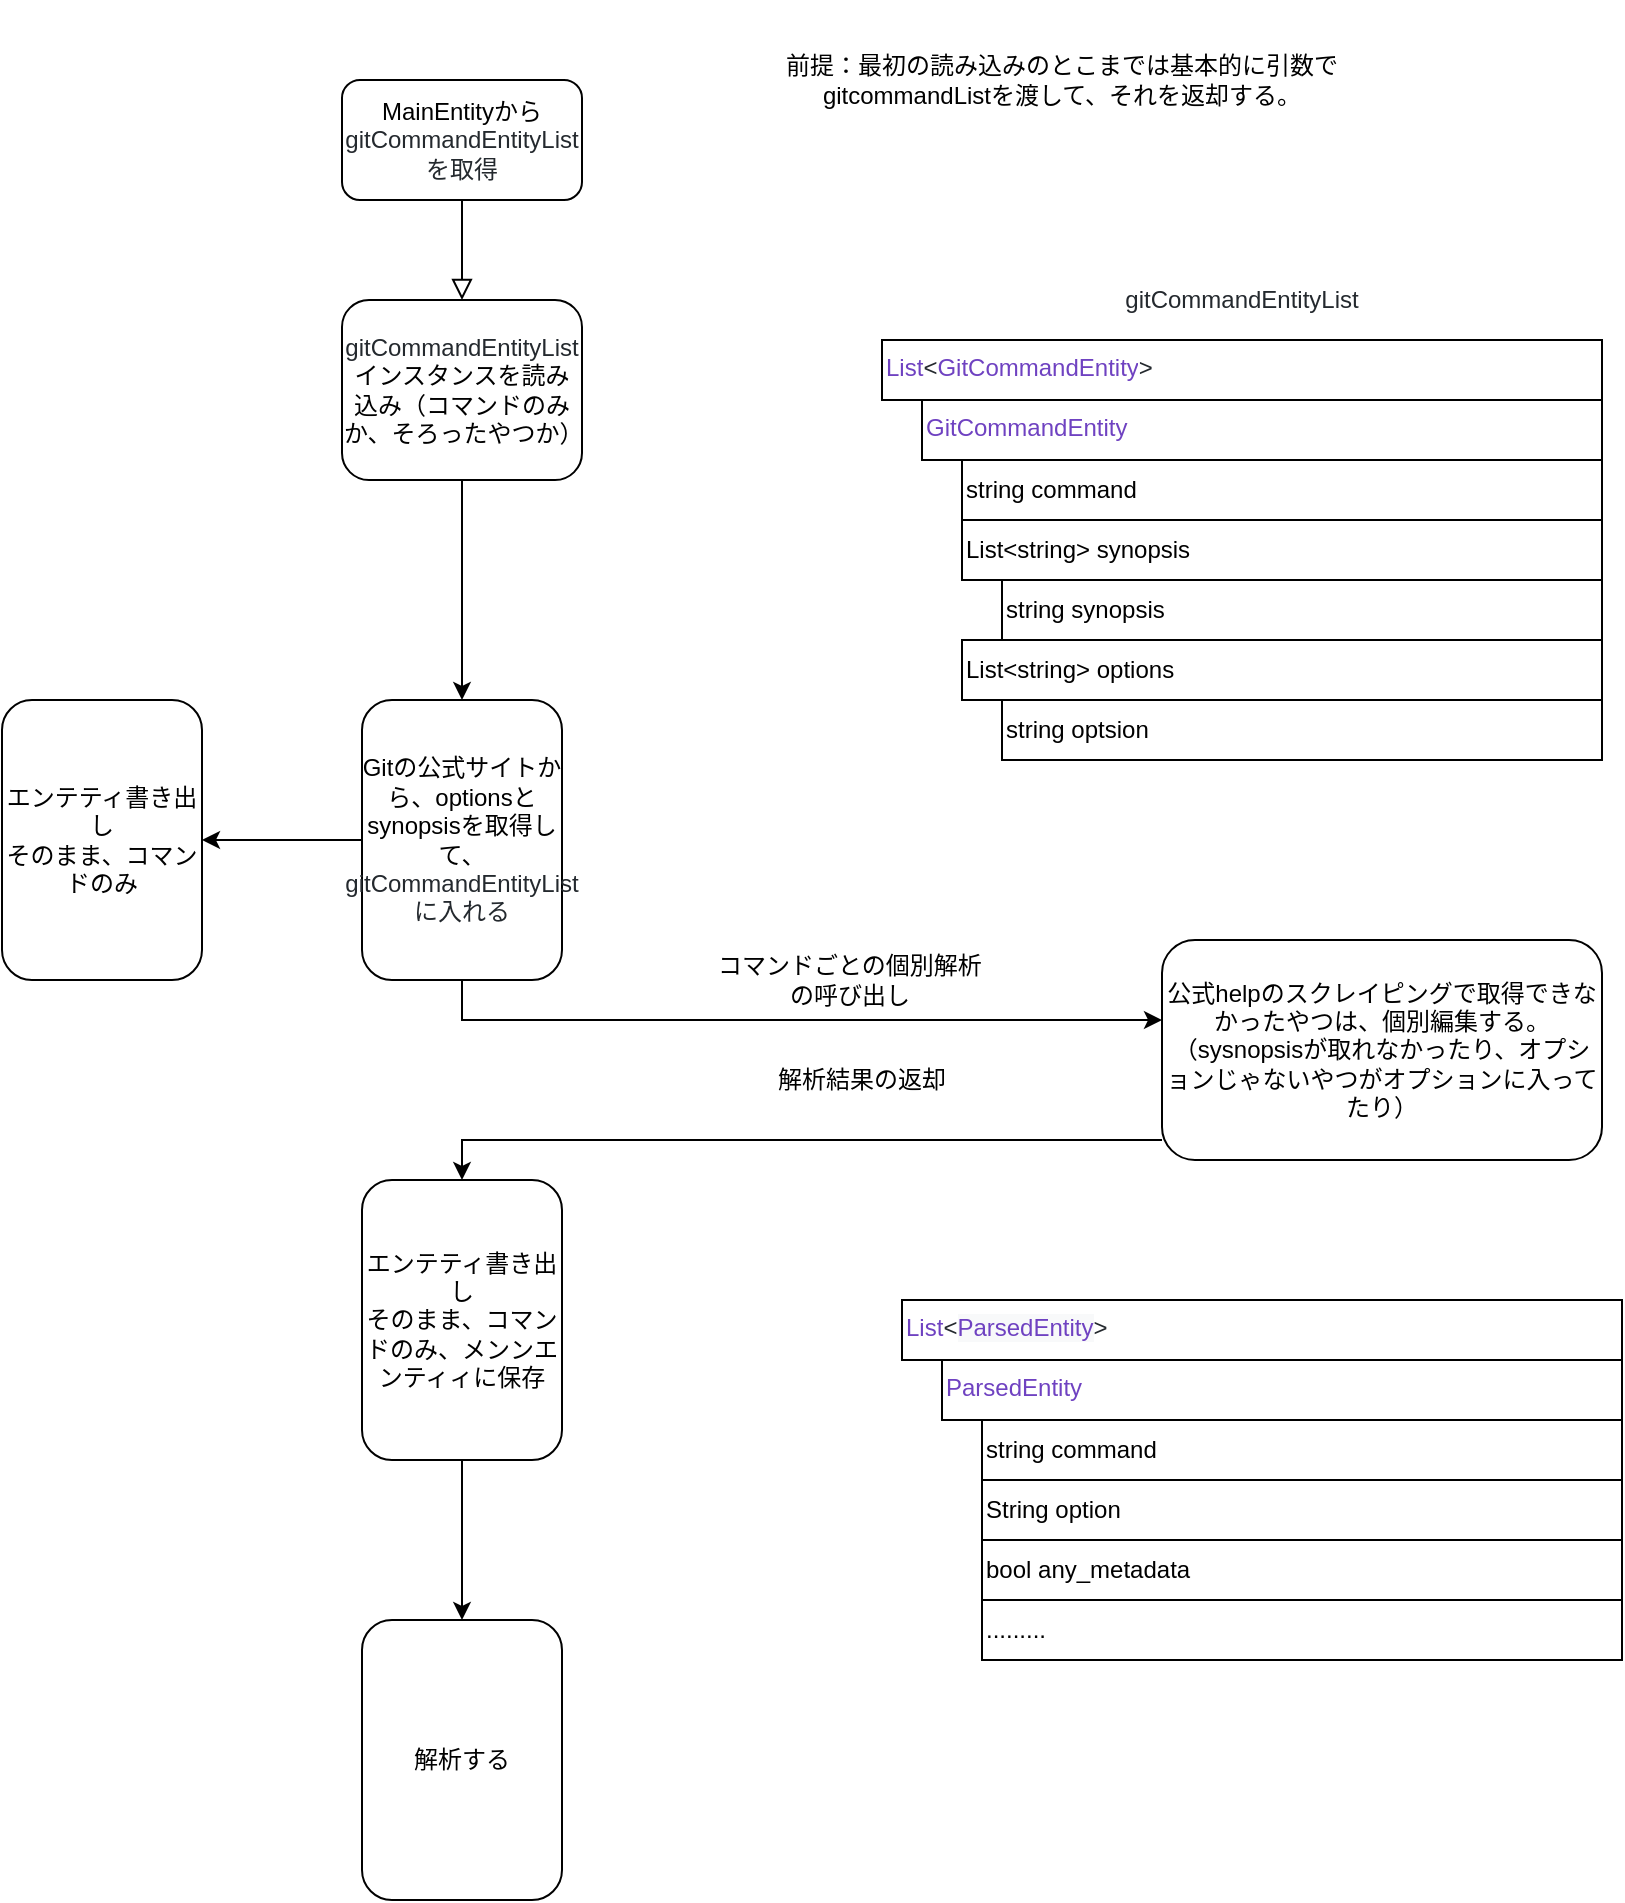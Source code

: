 <mxfile version="13.4.5" type="github">
  <diagram id="C5RBs43oDa-KdzZeNtuy" name="Page-1">
    <mxGraphModel dx="1153" dy="399" grid="1" gridSize="10" guides="1" tooltips="1" connect="1" arrows="1" fold="1" page="1" pageScale="1" pageWidth="827" pageHeight="1169" math="0" shadow="0">
      <root>
        <mxCell id="WIyWlLk6GJQsqaUBKTNV-0" />
        <mxCell id="WIyWlLk6GJQsqaUBKTNV-1" parent="WIyWlLk6GJQsqaUBKTNV-0" />
        <mxCell id="WIyWlLk6GJQsqaUBKTNV-2" value="" style="rounded=0;html=1;jettySize=auto;orthogonalLoop=1;fontSize=11;endArrow=block;endFill=0;endSize=8;strokeWidth=1;shadow=0;labelBackgroundColor=none;edgeStyle=orthogonalEdgeStyle;" parent="WIyWlLk6GJQsqaUBKTNV-1" source="WIyWlLk6GJQsqaUBKTNV-3" edge="1">
          <mxGeometry relative="1" as="geometry">
            <mxPoint x="220" y="170" as="targetPoint" />
          </mxGeometry>
        </mxCell>
        <mxCell id="WIyWlLk6GJQsqaUBKTNV-3" value="MainEntityから&lt;span class=&quot;pl-smi&quot; style=&quot;text-align: left ; color: rgb(36 , 41 , 46) ; text-transform: none ; text-indent: 0px ; letter-spacing: normal ; font-family: , &amp;#34;consolas&amp;#34; , &amp;#34;liberation mono&amp;#34; , &amp;#34;menlo&amp;#34; , monospace ; font-size: 12px ; font-style: normal ; font-variant: normal ; font-weight: 400 ; text-decoration: none ; word-spacing: 0px ; box-sizing: border-box&quot;&gt;gitCommandEntityListを取得&lt;/span&gt;" style="rounded=1;whiteSpace=wrap;html=1;fontSize=12;glass=0;strokeWidth=1;shadow=0;" parent="WIyWlLk6GJQsqaUBKTNV-1" vertex="1">
          <mxGeometry x="160" y="60" width="120" height="60" as="geometry" />
        </mxCell>
        <mxCell id="eOAtrBW3Mt4_9_wZZWKc-8" style="edgeStyle=orthogonalEdgeStyle;rounded=0;orthogonalLoop=1;jettySize=auto;html=1;entryX=0.5;entryY=0;entryDx=0;entryDy=0;" parent="WIyWlLk6GJQsqaUBKTNV-1" source="eOAtrBW3Mt4_9_wZZWKc-3" target="eOAtrBW3Mt4_9_wZZWKc-6" edge="1">
          <mxGeometry relative="1" as="geometry" />
        </mxCell>
        <mxCell id="eOAtrBW3Mt4_9_wZZWKc-3" value="&lt;span class=&quot;pl-smi&quot; style=&quot;text-align: left ; color: rgb(36 , 41 , 46) ; text-transform: none ; text-indent: 0px ; letter-spacing: normal ; font-family: , &amp;#34;consolas&amp;#34; , &amp;#34;liberation mono&amp;#34; , &amp;#34;menlo&amp;#34; , monospace ; font-size: 12px ; font-style: normal ; font-variant: normal ; font-weight: 400 ; text-decoration: none ; word-spacing: 0px ; box-sizing: border-box&quot;&gt;gitCommandEntityList&lt;/span&gt;インスタンスを読み込み（コマンドのみか、そろったやつか）" style="rounded=1;whiteSpace=wrap;html=1;" parent="WIyWlLk6GJQsqaUBKTNV-1" vertex="1">
          <mxGeometry x="160" y="170" width="120" height="90" as="geometry" />
        </mxCell>
        <mxCell id="eOAtrBW3Mt4_9_wZZWKc-7" value="" style="edgeStyle=orthogonalEdgeStyle;rounded=0;orthogonalLoop=1;jettySize=auto;html=1;" parent="WIyWlLk6GJQsqaUBKTNV-1" source="eOAtrBW3Mt4_9_wZZWKc-6" target="2" edge="1">
          <mxGeometry relative="1" as="geometry">
            <Array as="points">
              <mxPoint x="450" y="530" />
              <mxPoint x="450" y="530" />
            </Array>
          </mxGeometry>
        </mxCell>
        <mxCell id="aSt6UWVed7p7qFlXKZXF-3" value="" style="edgeStyle=orthogonalEdgeStyle;rounded=0;orthogonalLoop=1;jettySize=auto;html=1;" edge="1" parent="WIyWlLk6GJQsqaUBKTNV-1" source="eOAtrBW3Mt4_9_wZZWKc-6" target="aSt6UWVed7p7qFlXKZXF-2">
          <mxGeometry relative="1" as="geometry" />
        </mxCell>
        <mxCell id="eOAtrBW3Mt4_9_wZZWKc-6" value="Gitの公式サイトから、optionsとsynopsisを取得して、&lt;span class=&quot;pl-smi&quot; style=&quot;text-align: left ; color: rgb(36 , 41 , 46) ; text-transform: none ; text-indent: 0px ; letter-spacing: normal ; font-family: &amp;#34;helvetica&amp;#34; ; font-size: 12px ; font-style: normal ; font-variant: normal ; font-weight: 400 ; text-decoration: none ; word-spacing: 0px ; box-sizing: border-box&quot;&gt;gitCommandEntityListに入れる&lt;/span&gt;" style="rounded=1;whiteSpace=wrap;html=1;" parent="WIyWlLk6GJQsqaUBKTNV-1" vertex="1">
          <mxGeometry x="170" y="370" width="100" height="140" as="geometry" />
        </mxCell>
        <mxCell id="eOAtrBW3Mt4_9_wZZWKc-23" style="edgeStyle=orthogonalEdgeStyle;rounded=0;orthogonalLoop=1;jettySize=auto;html=1;" parent="WIyWlLk6GJQsqaUBKTNV-1" source="2" edge="1">
          <mxGeometry relative="1" as="geometry">
            <mxPoint x="220" y="610" as="targetPoint" />
            <Array as="points">
              <mxPoint x="220" y="590" />
            </Array>
          </mxGeometry>
        </mxCell>
        <mxCell id="2" value="公式helpのスクレイピングで取得できなかったやつは、個別編集する。（sysnopsisが取れなかったり、オプションじゃないやつがオプションに入ってたり）" style="whiteSpace=wrap;html=1;rounded=1;" parent="WIyWlLk6GJQsqaUBKTNV-1" vertex="1">
          <mxGeometry x="570" y="490" width="220" height="110" as="geometry" />
        </mxCell>
        <mxCell id="eOAtrBW3Mt4_9_wZZWKc-9" value="&lt;span class=&quot;pl-en&quot; style=&quot;color: rgb(111, 66, 193); text-transform: none; text-indent: 0px; letter-spacing: normal; font-size: 12px; font-style: normal; font-variant: normal; font-weight: 400; text-decoration: none; word-spacing: 0px; box-sizing: border-box;&quot;&gt;List&lt;/span&gt;&lt;span style=&quot;color: rgb(36, 41, 46); text-transform: none; text-indent: 0px; letter-spacing: normal; text-decoration: none; word-spacing: 0px; display: inline; float: none; overflow-wrap: normal; background-color: rgb(255, 255, 255);&quot;&gt;&amp;lt;&lt;/span&gt;&lt;span class=&quot;pl-en&quot; style=&quot;color: rgb(111, 66, 193); text-transform: none; text-indent: 0px; letter-spacing: normal; font-size: 12px; font-style: normal; font-variant: normal; font-weight: 400; text-decoration: none; word-spacing: 0px; box-sizing: border-box;&quot;&gt;GitCommandEntity&lt;/span&gt;&lt;span style=&quot;color: rgb(36, 41, 46); text-transform: none; text-indent: 0px; letter-spacing: normal; text-decoration: none; word-spacing: 0px; display: inline; float: none; overflow-wrap: normal; background-color: rgb(255, 255, 255);&quot;&gt;&amp;gt;&lt;/span&gt;" style="rounded=0;whiteSpace=wrap;html=1;align=left;horizontal=1;verticalAlign=top;" parent="WIyWlLk6GJQsqaUBKTNV-1" vertex="1">
          <mxGeometry x="430" y="190" width="360" height="30" as="geometry" />
        </mxCell>
        <mxCell id="eOAtrBW3Mt4_9_wZZWKc-10" value="&lt;div&gt;&lt;span style=&#39;color: rgb(36, 41, 46); text-transform: none; text-indent: 0px; letter-spacing: normal; font-family: &quot;helvetica&quot;; font-size: 12px; font-style: normal; font-variant: normal; font-weight: 400; text-decoration: none; word-spacing: 0px; display: inline; float: none; overflow-wrap: normal; background-color: rgb(255, 255, 255);&#39;&gt;&lt;/span&gt;&lt;span class=&quot;pl-en&quot; style=&#39;color: rgb(111 , 66 , 193) ; text-transform: none ; text-indent: 0px ; letter-spacing: normal ; font-family: &quot;helvetica&quot; ; font-size: 12px ; font-style: normal ; font-variant: normal ; font-weight: 400 ; text-decoration: none ; word-spacing: 0px ; box-sizing: border-box&#39;&gt;GitCommandEntity&lt;/span&gt;&lt;span style=&#39;color: rgb(36, 41, 46); text-transform: none; text-indent: 0px; letter-spacing: normal; font-family: &quot;helvetica&quot;; font-size: 12px; font-style: normal; font-variant: normal; font-weight: 400; text-decoration: none; word-spacing: 0px; display: inline; float: none; overflow-wrap: normal; background-color: rgb(255, 255, 255);&#39;&gt;&lt;/span&gt;&lt;/div&gt;" style="rounded=0;whiteSpace=wrap;html=1;align=left;verticalAlign=top;" parent="WIyWlLk6GJQsqaUBKTNV-1" vertex="1">
          <mxGeometry x="450" y="220" width="340" height="30" as="geometry" />
        </mxCell>
        <mxCell id="eOAtrBW3Mt4_9_wZZWKc-12" value="&lt;span class=&quot;pl-smi&quot; style=&quot;text-align: left ; color: rgb(36 , 41 , 46) ; text-transform: none ; text-indent: 0px ; letter-spacing: normal ; font-family: &amp;#34;helvetica&amp;#34; ; font-size: 12px ; font-style: normal ; font-variant: normal ; font-weight: 400 ; text-decoration: none ; word-spacing: 0px ; box-sizing: border-box&quot;&gt;gitCommandEntityList&lt;/span&gt;" style="text;html=1;strokeColor=none;fillColor=none;align=center;verticalAlign=middle;whiteSpace=wrap;rounded=0;" parent="WIyWlLk6GJQsqaUBKTNV-1" vertex="1">
          <mxGeometry x="540" y="160" width="140" height="20" as="geometry" />
        </mxCell>
        <mxCell id="eOAtrBW3Mt4_9_wZZWKc-17" value="string command" style="rounded=0;whiteSpace=wrap;html=1;align=left;" parent="WIyWlLk6GJQsqaUBKTNV-1" vertex="1">
          <mxGeometry x="470" y="250" width="320" height="30" as="geometry" />
        </mxCell>
        <mxCell id="eOAtrBW3Mt4_9_wZZWKc-18" value="List&amp;lt;string&amp;gt; synopsis" style="rounded=0;whiteSpace=wrap;html=1;align=left;" parent="WIyWlLk6GJQsqaUBKTNV-1" vertex="1">
          <mxGeometry x="470" y="280" width="320" height="30" as="geometry" />
        </mxCell>
        <mxCell id="eOAtrBW3Mt4_9_wZZWKc-19" value="List&amp;lt;string&amp;gt; options" style="rounded=0;whiteSpace=wrap;html=1;align=left;" parent="WIyWlLk6GJQsqaUBKTNV-1" vertex="1">
          <mxGeometry x="470" y="340" width="320" height="30" as="geometry" />
        </mxCell>
        <mxCell id="eOAtrBW3Mt4_9_wZZWKc-20" value="string synopsis" style="rounded=0;whiteSpace=wrap;html=1;align=left;" parent="WIyWlLk6GJQsqaUBKTNV-1" vertex="1">
          <mxGeometry x="490" y="310" width="300" height="30" as="geometry" />
        </mxCell>
        <mxCell id="eOAtrBW3Mt4_9_wZZWKc-21" value="string optsion" style="rounded=0;whiteSpace=wrap;html=1;align=left;" parent="WIyWlLk6GJQsqaUBKTNV-1" vertex="1">
          <mxGeometry x="490" y="370" width="300" height="30" as="geometry" />
        </mxCell>
        <mxCell id="eOAtrBW3Mt4_9_wZZWKc-24" value="コマンドごとの個別解析の呼び出し" style="text;html=1;strokeColor=none;fillColor=none;align=center;verticalAlign=middle;whiteSpace=wrap;rounded=0;" parent="WIyWlLk6GJQsqaUBKTNV-1" vertex="1">
          <mxGeometry x="344" y="500" width="140" height="20" as="geometry" />
        </mxCell>
        <mxCell id="eOAtrBW3Mt4_9_wZZWKc-25" value="解析結果の返却" style="text;html=1;strokeColor=none;fillColor=none;align=center;verticalAlign=middle;whiteSpace=wrap;rounded=0;" parent="WIyWlLk6GJQsqaUBKTNV-1" vertex="1">
          <mxGeometry x="350" y="540" width="140" height="40" as="geometry" />
        </mxCell>
        <mxCell id="eOAtrBW3Mt4_9_wZZWKc-26" value="前提：最初の読み込みのとこまでは基本的に引数でgitcommandListを渡して、それを返却する。" style="text;html=1;strokeColor=none;fillColor=none;align=center;verticalAlign=middle;whiteSpace=wrap;rounded=0;" parent="WIyWlLk6GJQsqaUBKTNV-1" vertex="1">
          <mxGeometry x="370" y="20" width="300" height="80" as="geometry" />
        </mxCell>
        <mxCell id="aSt6UWVed7p7qFlXKZXF-2" value="エンテティ書き出し&lt;br&gt;そのまま、コマンドのみ" style="rounded=1;whiteSpace=wrap;html=1;" vertex="1" parent="WIyWlLk6GJQsqaUBKTNV-1">
          <mxGeometry x="-10" y="370" width="100" height="140" as="geometry" />
        </mxCell>
        <mxCell id="aSt6UWVed7p7qFlXKZXF-7" value="" style="edgeStyle=orthogonalEdgeStyle;rounded=0;orthogonalLoop=1;jettySize=auto;html=1;" edge="1" parent="WIyWlLk6GJQsqaUBKTNV-1" source="aSt6UWVed7p7qFlXKZXF-4" target="aSt6UWVed7p7qFlXKZXF-6">
          <mxGeometry relative="1" as="geometry" />
        </mxCell>
        <mxCell id="aSt6UWVed7p7qFlXKZXF-4" value="エンテティ書き出し&lt;br&gt;そのまま、コマンドのみ、メンンエンティィに保存" style="rounded=1;whiteSpace=wrap;html=1;" vertex="1" parent="WIyWlLk6GJQsqaUBKTNV-1">
          <mxGeometry x="170" y="610" width="100" height="140" as="geometry" />
        </mxCell>
        <mxCell id="aSt6UWVed7p7qFlXKZXF-6" value="解析する" style="rounded=1;whiteSpace=wrap;html=1;" vertex="1" parent="WIyWlLk6GJQsqaUBKTNV-1">
          <mxGeometry x="170" y="830" width="100" height="140" as="geometry" />
        </mxCell>
        <mxCell id="aSt6UWVed7p7qFlXKZXF-10" value="&lt;span class=&quot;pl-en&quot; style=&quot;color: rgb(111 , 66 , 193) ; text-transform: none ; text-indent: 0px ; letter-spacing: normal ; font-size: 12px ; font-style: normal ; font-variant: normal ; font-weight: 400 ; text-decoration: none ; word-spacing: 0px ; box-sizing: border-box&quot;&gt;List&lt;/span&gt;&lt;span style=&quot;color: rgb(36 , 41 , 46) ; text-transform: none ; text-indent: 0px ; letter-spacing: normal ; text-decoration: none ; word-spacing: 0px ; display: inline ; float: none ; overflow-wrap: normal ; background-color: rgb(255 , 255 , 255)&quot;&gt;&amp;lt;&lt;/span&gt;&lt;span style=&quot;text-transform: none ; text-indent: 0px ; letter-spacing: normal ; text-decoration: none ; word-spacing: 0px ; display: inline ; float: none ; overflow-wrap: normal ; background-color: rgb(248 , 249 , 250)&quot;&gt;&lt;font color=&quot;#6f42c1&quot;&gt;ParsedEntity&lt;/font&gt;&lt;/span&gt;&lt;span style=&quot;color: rgb(36 , 41 , 46) ; text-transform: none ; text-indent: 0px ; letter-spacing: normal ; text-decoration: none ; word-spacing: 0px ; display: inline ; float: none ; overflow-wrap: normal ; background-color: rgb(255 , 255 , 255)&quot;&gt;&amp;gt;&lt;/span&gt;" style="rounded=0;whiteSpace=wrap;html=1;align=left;horizontal=1;verticalAlign=top;" vertex="1" parent="WIyWlLk6GJQsqaUBKTNV-1">
          <mxGeometry x="440" y="670" width="360" height="30" as="geometry" />
        </mxCell>
        <mxCell id="aSt6UWVed7p7qFlXKZXF-12" value="&lt;div&gt;&lt;span style=&quot;color: rgb(36 , 41 , 46) ; text-transform: none ; text-indent: 0px ; letter-spacing: normal ; font-family: &amp;#34;helvetica&amp;#34; ; font-size: 12px ; font-style: normal ; font-variant: normal ; font-weight: 400 ; text-decoration: none ; word-spacing: 0px ; display: inline ; float: none ; overflow-wrap: normal ; background-color: rgb(255 , 255 , 255)&quot;&gt;&lt;/span&gt;&lt;span class=&quot;pl-en&quot; style=&quot;color: rgb(111 , 66 , 193) ; text-transform: none ; text-indent: 0px ; letter-spacing: normal ; font-family: &amp;#34;helvetica&amp;#34; ; font-size: 12px ; font-style: normal ; font-variant: normal ; font-weight: 400 ; text-decoration: none ; word-spacing: 0px ; box-sizing: border-box&quot;&gt;ParsedEntity&lt;/span&gt;&lt;span style=&quot;color: rgb(36 , 41 , 46) ; text-transform: none ; text-indent: 0px ; letter-spacing: normal ; font-family: &amp;#34;helvetica&amp;#34; ; font-size: 12px ; font-style: normal ; font-variant: normal ; font-weight: 400 ; text-decoration: none ; word-spacing: 0px ; display: inline ; float: none ; overflow-wrap: normal ; background-color: rgb(255 , 255 , 255)&quot;&gt;&lt;/span&gt;&lt;/div&gt;" style="rounded=0;whiteSpace=wrap;html=1;align=left;verticalAlign=top;" vertex="1" parent="WIyWlLk6GJQsqaUBKTNV-1">
          <mxGeometry x="460" y="700" width="340" height="30" as="geometry" />
        </mxCell>
        <mxCell id="aSt6UWVed7p7qFlXKZXF-13" value="string command" style="rounded=0;whiteSpace=wrap;html=1;align=left;" vertex="1" parent="WIyWlLk6GJQsqaUBKTNV-1">
          <mxGeometry x="480" y="730" width="320" height="30" as="geometry" />
        </mxCell>
        <mxCell id="aSt6UWVed7p7qFlXKZXF-14" value="String option" style="rounded=0;whiteSpace=wrap;html=1;align=left;" vertex="1" parent="WIyWlLk6GJQsqaUBKTNV-1">
          <mxGeometry x="480" y="760" width="320" height="30" as="geometry" />
        </mxCell>
        <mxCell id="aSt6UWVed7p7qFlXKZXF-15" value="bool any_metadata" style="rounded=0;whiteSpace=wrap;html=1;align=left;" vertex="1" parent="WIyWlLk6GJQsqaUBKTNV-1">
          <mxGeometry x="480" y="790" width="320" height="30" as="geometry" />
        </mxCell>
        <mxCell id="aSt6UWVed7p7qFlXKZXF-17" value="........." style="rounded=0;whiteSpace=wrap;html=1;align=left;" vertex="1" parent="WIyWlLk6GJQsqaUBKTNV-1">
          <mxGeometry x="480" y="820" width="320" height="30" as="geometry" />
        </mxCell>
      </root>
    </mxGraphModel>
  </diagram>
</mxfile>
